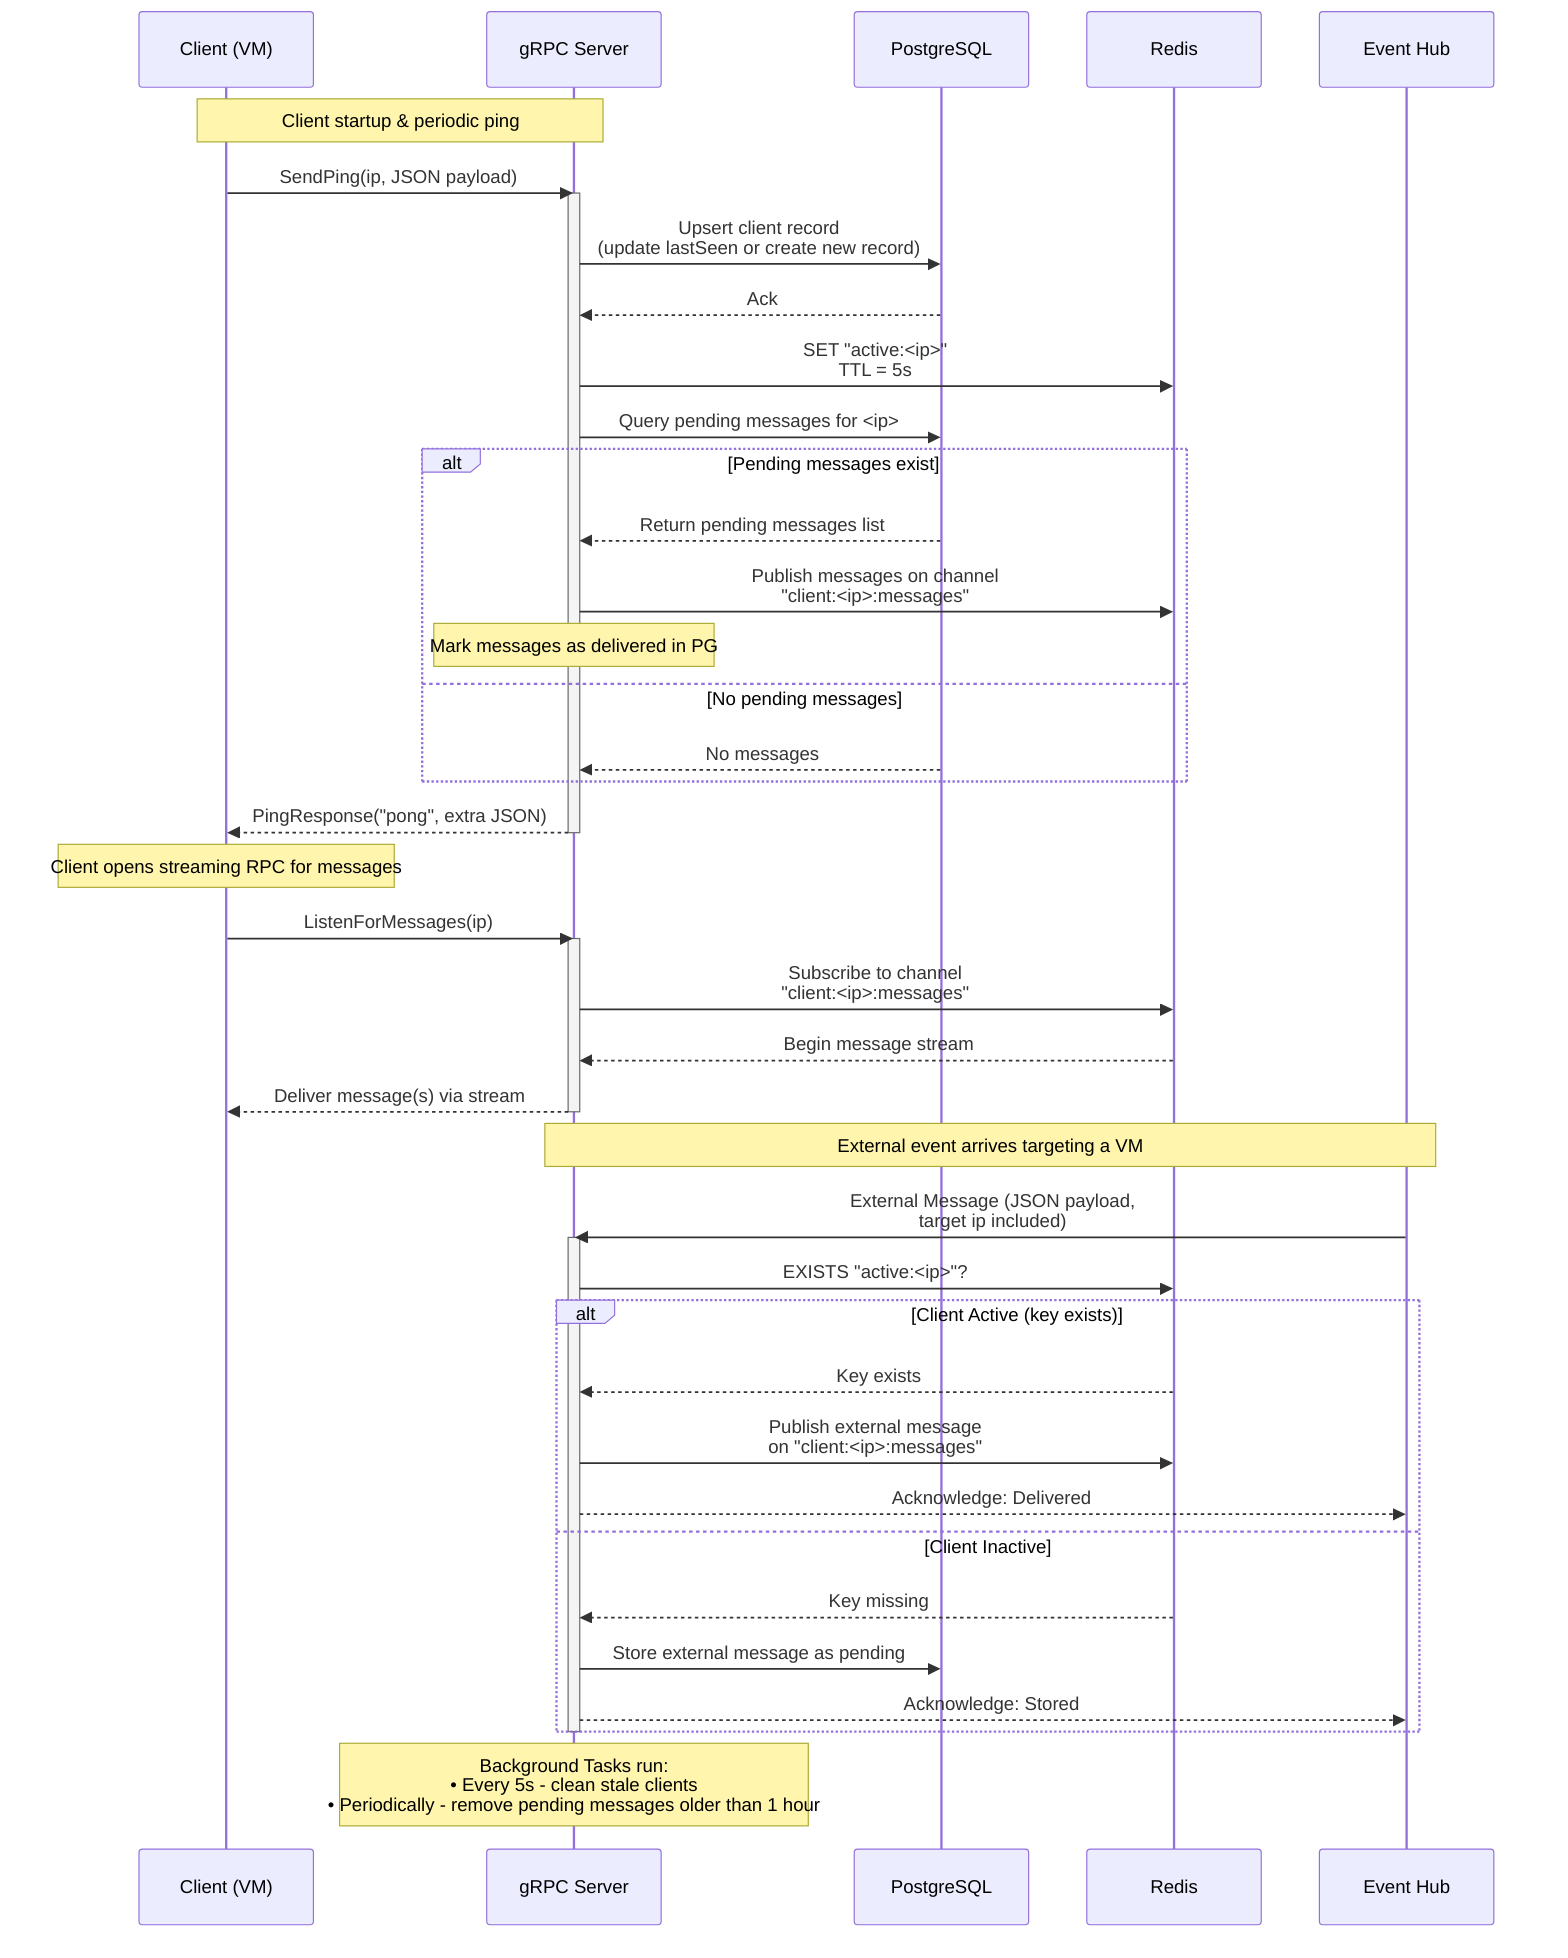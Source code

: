 sequenceDiagram
    participant VM as Client (VM)
    participant S as gRPC Server
    participant PG as PostgreSQL
    participant R as Redis
    participant EH as Event Hub

    %% Client sends ping at startup
    note over VM,S: Client startup & periodic ping
    VM->>S: SendPing(ip, JSON payload)
    activate S
    S->>PG: Upsert client record<br>(update lastSeen or create new record)
    PG-->>S: Ack
    S->>R: SET "active:<ip>"<br>TTL = 5s
    S->>PG: Query pending messages for <ip>
    alt Pending messages exist
        PG-->>S: Return pending messages list
        S->>R: Publish messages on channel<br>"client:<ip>:messages"
        Note over S: Mark messages as delivered in PG
    else No pending messages
        PG-->>S: No messages
    end
    S-->>VM: PingResponse("pong", extra JSON)
    deactivate S

    %% Client opens streaming connection to receive messages
    note over VM: Client opens streaming RPC for messages
    VM->>S: ListenForMessages(ip)
    activate S
    S->>R: Subscribe to channel<br>"client:<ip>:messages"
    R-->>S: Begin message stream
    S-->>VM: Deliver message(s) via stream
    deactivate S

    %% External event handling
    note over EH,S: External event arrives targeting a VM
    EH->>S: External Message (JSON payload,<br>target ip included)
    activate S
    S->>R: EXISTS "active:<ip>"?
    alt Client Active (key exists)
        R-->>S: Key exists
        S->>R: Publish external message<br>on "client:<ip>:messages"
        S-->>EH: Acknowledge: Delivered
    else Client Inactive
        R-->>S: Key missing
        S->>PG: Store external message as pending
        S-->>EH: Acknowledge: Stored
    end
    deactivate S

    %% Note about background tasks (attached to Server)
    note over S: Background Tasks run:<br>• Every 5s - clean stale clients<br>• Periodically - remove pending messages older than 1 hour